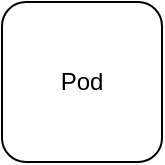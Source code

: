<mxfile version="20.3.0" type="device"><diagram id="apcurkC4JmiOU49-oqjv" name="Page-1"><mxGraphModel dx="1018" dy="662" grid="1" gridSize="10" guides="1" tooltips="1" connect="1" arrows="1" fold="1" page="1" pageScale="1" pageWidth="1169" pageHeight="827" math="0" shadow="0"><root><mxCell id="0"/><mxCell id="1" parent="0"/><mxCell id="NTMiNYcQw6_JCJH5XZ1g-2" value="Pod" style="rounded=1;whiteSpace=wrap;html=1;" vertex="1" parent="1"><mxGeometry x="160" y="240" width="80" height="80" as="geometry"/></mxCell></root></mxGraphModel></diagram></mxfile>